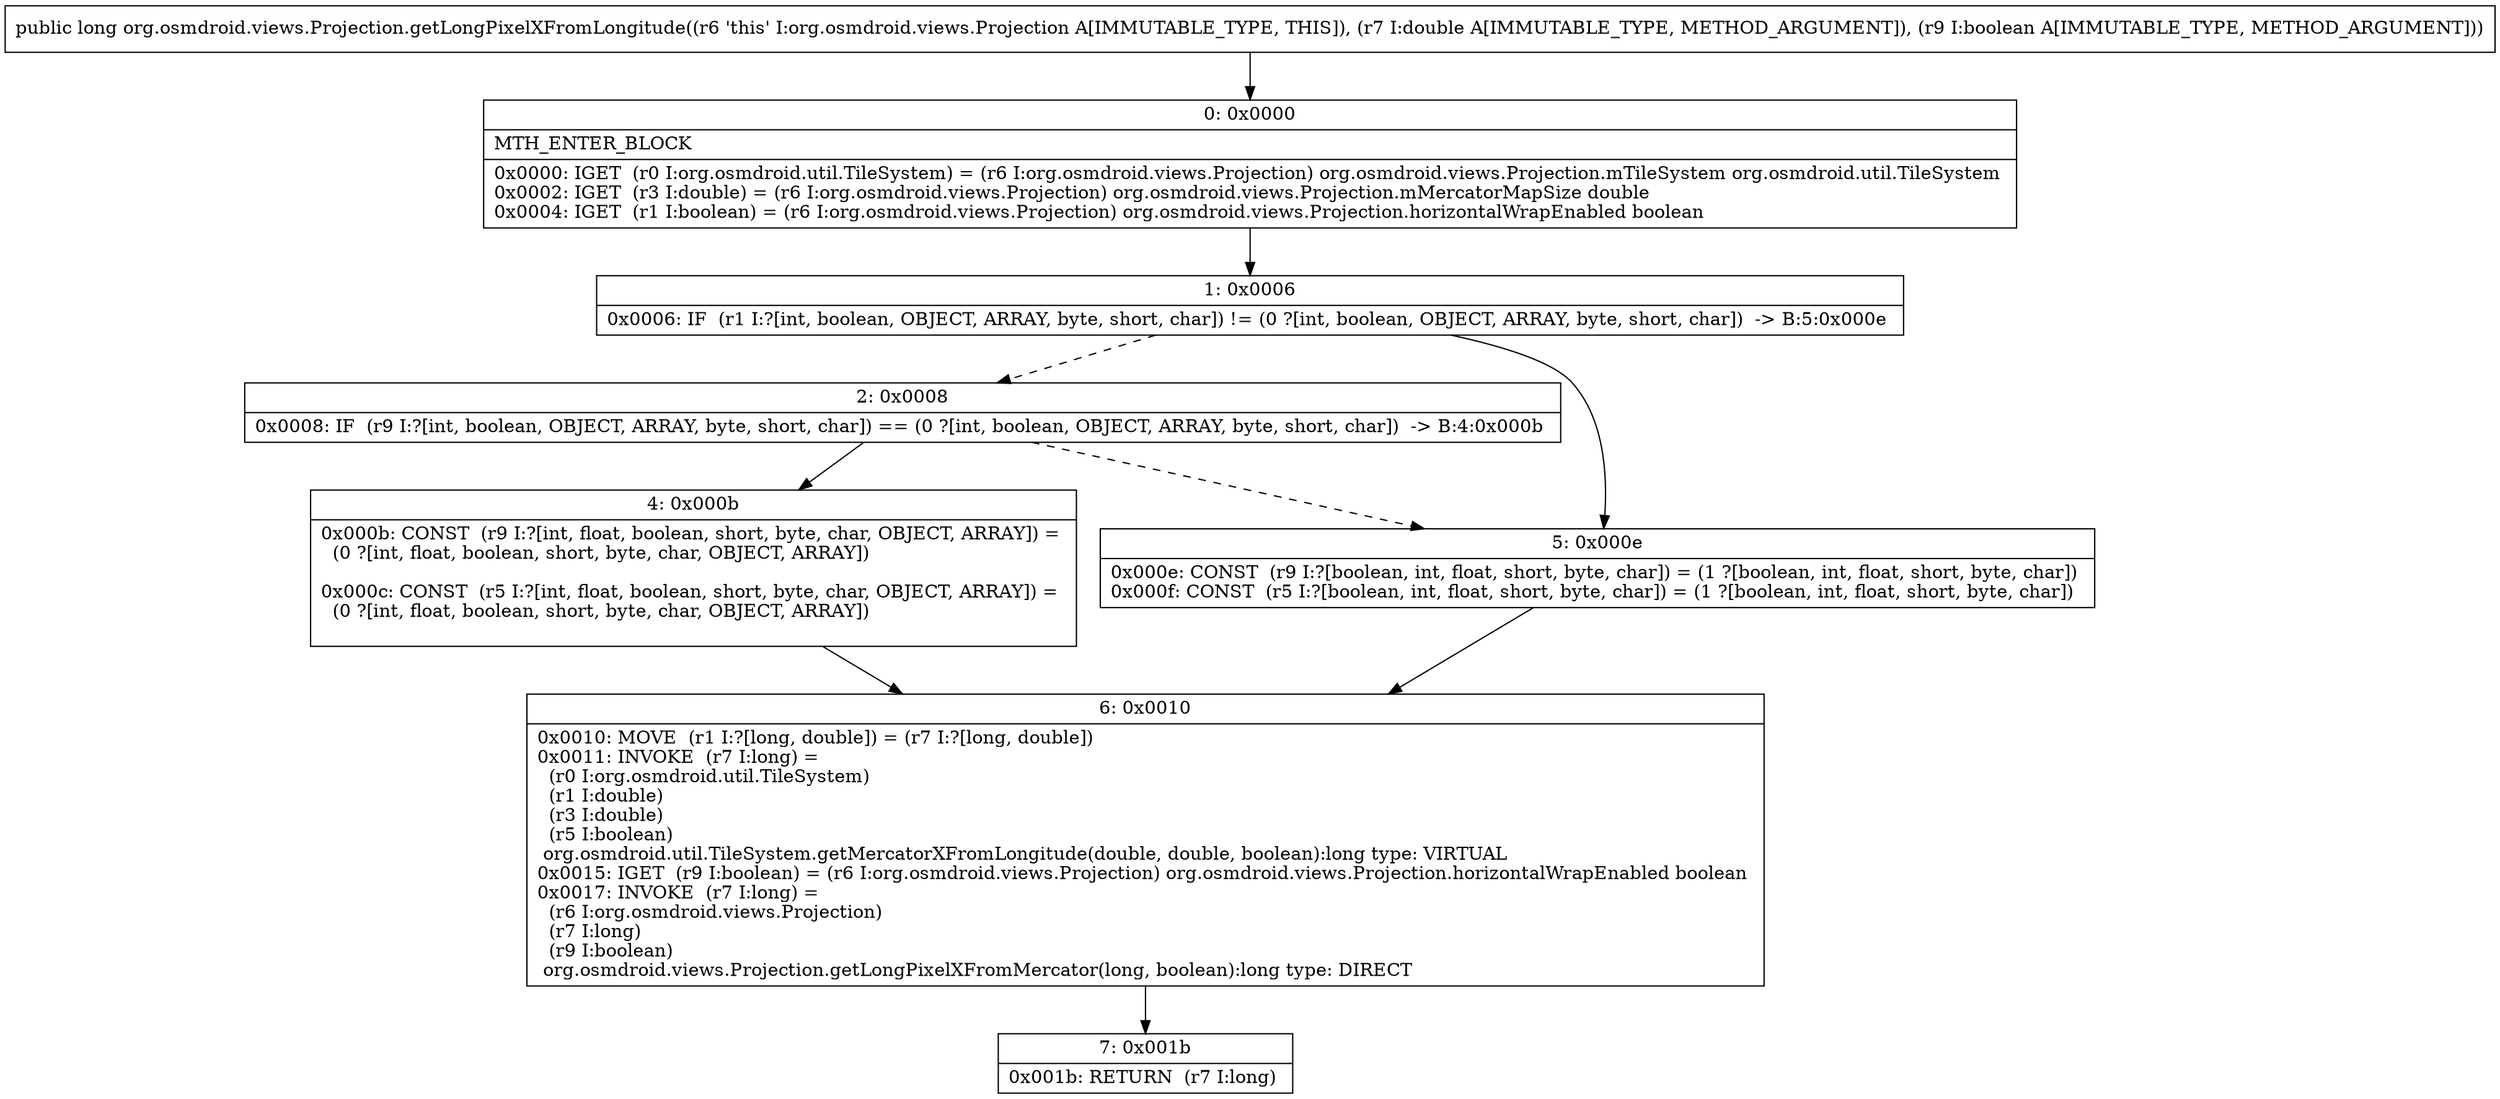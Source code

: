 digraph "CFG fororg.osmdroid.views.Projection.getLongPixelXFromLongitude(DZ)J" {
Node_0 [shape=record,label="{0\:\ 0x0000|MTH_ENTER_BLOCK\l|0x0000: IGET  (r0 I:org.osmdroid.util.TileSystem) = (r6 I:org.osmdroid.views.Projection) org.osmdroid.views.Projection.mTileSystem org.osmdroid.util.TileSystem \l0x0002: IGET  (r3 I:double) = (r6 I:org.osmdroid.views.Projection) org.osmdroid.views.Projection.mMercatorMapSize double \l0x0004: IGET  (r1 I:boolean) = (r6 I:org.osmdroid.views.Projection) org.osmdroid.views.Projection.horizontalWrapEnabled boolean \l}"];
Node_1 [shape=record,label="{1\:\ 0x0006|0x0006: IF  (r1 I:?[int, boolean, OBJECT, ARRAY, byte, short, char]) != (0 ?[int, boolean, OBJECT, ARRAY, byte, short, char])  \-\> B:5:0x000e \l}"];
Node_2 [shape=record,label="{2\:\ 0x0008|0x0008: IF  (r9 I:?[int, boolean, OBJECT, ARRAY, byte, short, char]) == (0 ?[int, boolean, OBJECT, ARRAY, byte, short, char])  \-\> B:4:0x000b \l}"];
Node_4 [shape=record,label="{4\:\ 0x000b|0x000b: CONST  (r9 I:?[int, float, boolean, short, byte, char, OBJECT, ARRAY]) = \l  (0 ?[int, float, boolean, short, byte, char, OBJECT, ARRAY])\l \l0x000c: CONST  (r5 I:?[int, float, boolean, short, byte, char, OBJECT, ARRAY]) = \l  (0 ?[int, float, boolean, short, byte, char, OBJECT, ARRAY])\l \l}"];
Node_5 [shape=record,label="{5\:\ 0x000e|0x000e: CONST  (r9 I:?[boolean, int, float, short, byte, char]) = (1 ?[boolean, int, float, short, byte, char]) \l0x000f: CONST  (r5 I:?[boolean, int, float, short, byte, char]) = (1 ?[boolean, int, float, short, byte, char]) \l}"];
Node_6 [shape=record,label="{6\:\ 0x0010|0x0010: MOVE  (r1 I:?[long, double]) = (r7 I:?[long, double]) \l0x0011: INVOKE  (r7 I:long) = \l  (r0 I:org.osmdroid.util.TileSystem)\l  (r1 I:double)\l  (r3 I:double)\l  (r5 I:boolean)\l org.osmdroid.util.TileSystem.getMercatorXFromLongitude(double, double, boolean):long type: VIRTUAL \l0x0015: IGET  (r9 I:boolean) = (r6 I:org.osmdroid.views.Projection) org.osmdroid.views.Projection.horizontalWrapEnabled boolean \l0x0017: INVOKE  (r7 I:long) = \l  (r6 I:org.osmdroid.views.Projection)\l  (r7 I:long)\l  (r9 I:boolean)\l org.osmdroid.views.Projection.getLongPixelXFromMercator(long, boolean):long type: DIRECT \l}"];
Node_7 [shape=record,label="{7\:\ 0x001b|0x001b: RETURN  (r7 I:long) \l}"];
MethodNode[shape=record,label="{public long org.osmdroid.views.Projection.getLongPixelXFromLongitude((r6 'this' I:org.osmdroid.views.Projection A[IMMUTABLE_TYPE, THIS]), (r7 I:double A[IMMUTABLE_TYPE, METHOD_ARGUMENT]), (r9 I:boolean A[IMMUTABLE_TYPE, METHOD_ARGUMENT])) }"];
MethodNode -> Node_0;
Node_0 -> Node_1;
Node_1 -> Node_2[style=dashed];
Node_1 -> Node_5;
Node_2 -> Node_4;
Node_2 -> Node_5[style=dashed];
Node_4 -> Node_6;
Node_5 -> Node_6;
Node_6 -> Node_7;
}

